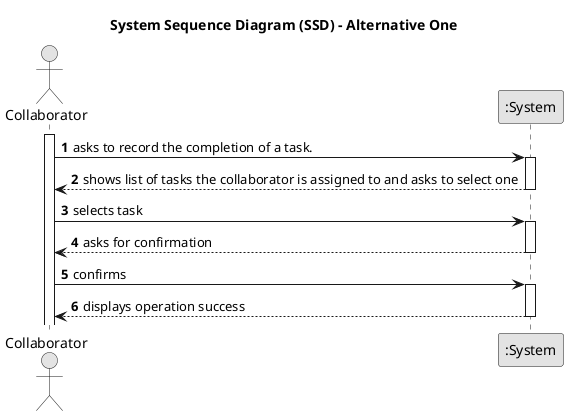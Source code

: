 @startuml
skinparam monochrome true
skinparam packageStyle rectangle
skinparam shadowing false

title System Sequence Diagram (SSD) - Alternative One

autonumber

actor "Collaborator" as Collaborator
participant ":System" as System

activate Collaborator

    Collaborator -> System : asks to record the completion of a task.
    activate System

    System --> Collaborator : shows list of tasks the collaborator is assigned to and asks to select one
    deactivate System

    Collaborator -> System : selects task
    activate System

    System --> Collaborator : asks for confirmation
    deactivate System

    Collaborator -> System : confirms
    activate System

    System --> Collaborator : displays operation success
    deactivate System

@enduml